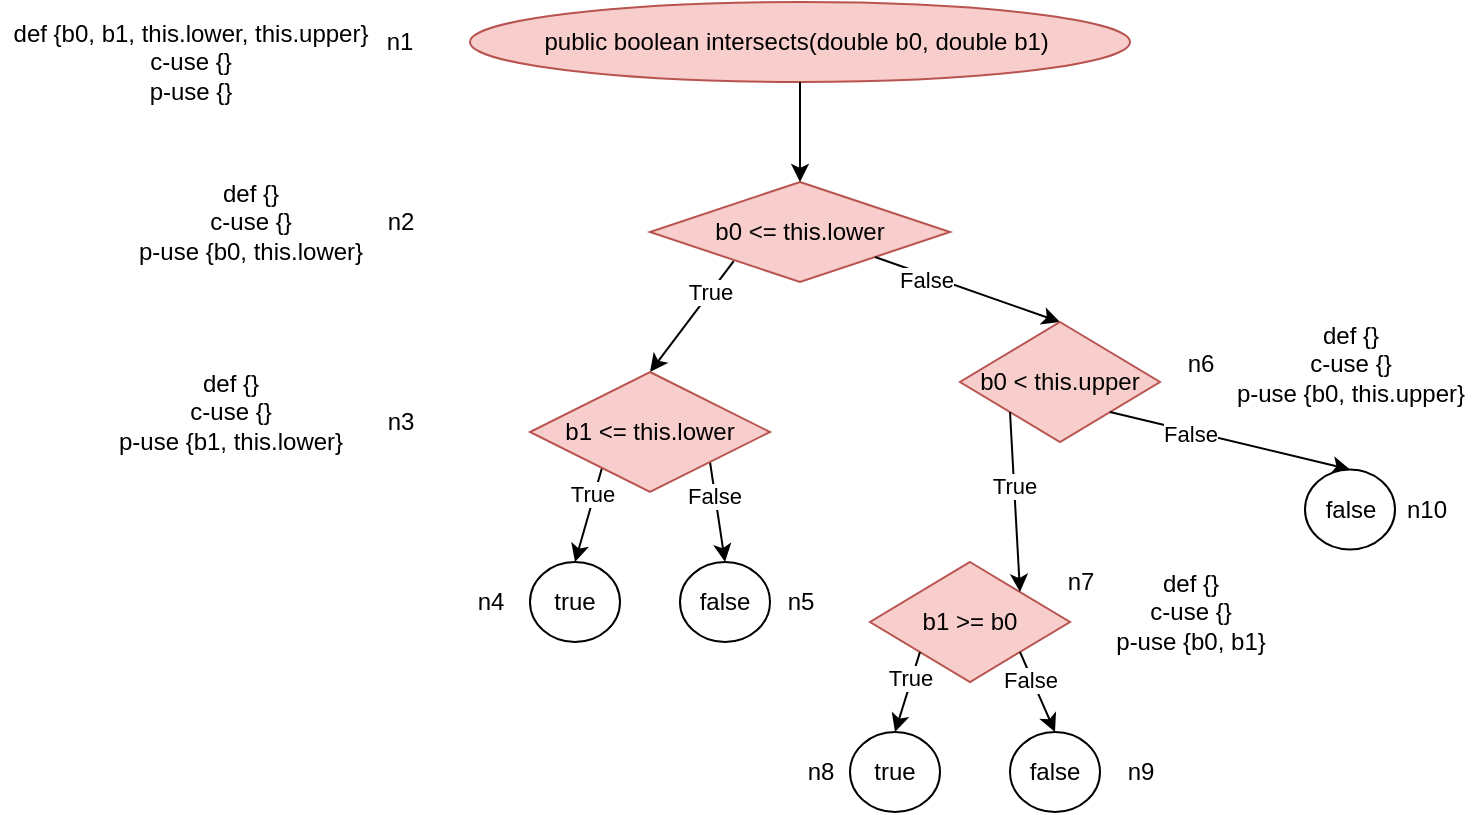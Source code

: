 <mxfile version="16.6.7" type="device"><diagram id="--KCvGx-Ia18575xbSpm" name="Page-1"><mxGraphModel dx="1831" dy="548" grid="1" gridSize="10" guides="1" tooltips="1" connect="1" arrows="1" fold="1" page="1" pageScale="1" pageWidth="850" pageHeight="1100" math="0" shadow="0"><root><mxCell id="0"/><mxCell id="1" parent="0"/><mxCell id="58Ba9NHIWLO32c7gdOqQ-1" value="&lt;div&gt;public boolean intersects(double b0, double b1)&amp;nbsp;&lt;/div&gt;" style="ellipse;whiteSpace=wrap;html=1;fillColor=#f8cecc;strokeColor=#b85450;" parent="1" vertex="1"><mxGeometry x="230" y="140" width="330" height="40" as="geometry"/></mxCell><mxCell id="58Ba9NHIWLO32c7gdOqQ-2" value="b0 &amp;lt;= this.lower" style="rhombus;whiteSpace=wrap;html=1;fillColor=#f8cecc;strokeColor=#b85450;" parent="1" vertex="1"><mxGeometry x="320" y="230" width="150" height="50" as="geometry"/></mxCell><mxCell id="58Ba9NHIWLO32c7gdOqQ-5" value="" style="endArrow=classic;html=1;rounded=0;entryX=0.5;entryY=0;entryDx=0;entryDy=0;exitX=0.279;exitY=0.791;exitDx=0;exitDy=0;exitPerimeter=0;" parent="1" source="58Ba9NHIWLO32c7gdOqQ-2" target="btHshpHslYEU5OIGXJCy-11" edge="1"><mxGeometry width="50" height="50" relative="1" as="geometry"><mxPoint x="380" y="340" as="sourcePoint"/><mxPoint x="315" y="330.0" as="targetPoint"/></mxGeometry></mxCell><mxCell id="58Ba9NHIWLO32c7gdOqQ-6" value="True" style="edgeLabel;html=1;align=center;verticalAlign=middle;resizable=0;points=[];" parent="58Ba9NHIWLO32c7gdOqQ-5" vertex="1" connectable="0"><mxGeometry x="-0.437" y="-1" relative="1" as="geometry"><mxPoint as="offset"/></mxGeometry></mxCell><mxCell id="58Ba9NHIWLO32c7gdOqQ-8" value="" style="endArrow=classic;html=1;rounded=0;entryX=0.5;entryY=0;entryDx=0;entryDy=0;exitX=1;exitY=1;exitDx=0;exitDy=0;" parent="1" source="58Ba9NHIWLO32c7gdOqQ-2" target="btHshpHslYEU5OIGXJCy-15" edge="1"><mxGeometry width="50" height="50" relative="1" as="geometry"><mxPoint x="380" y="340" as="sourcePoint"/><mxPoint x="495" y="330" as="targetPoint"/></mxGeometry></mxCell><mxCell id="58Ba9NHIWLO32c7gdOqQ-9" value="False" style="edgeLabel;html=1;align=center;verticalAlign=middle;resizable=0;points=[];" parent="58Ba9NHIWLO32c7gdOqQ-8" vertex="1" connectable="0"><mxGeometry x="-0.442" y="-2" relative="1" as="geometry"><mxPoint as="offset"/></mxGeometry></mxCell><mxCell id="58Ba9NHIWLO32c7gdOqQ-10" value="" style="endArrow=classic;html=1;rounded=0;entryX=0.5;entryY=0;entryDx=0;entryDy=0;exitX=0.5;exitY=1;exitDx=0;exitDy=0;" parent="1" source="58Ba9NHIWLO32c7gdOqQ-1" target="58Ba9NHIWLO32c7gdOqQ-2" edge="1"><mxGeometry width="50" height="50" relative="1" as="geometry"><mxPoint x="380" y="340" as="sourcePoint"/><mxPoint x="430" y="290" as="targetPoint"/></mxGeometry></mxCell><mxCell id="58Ba9NHIWLO32c7gdOqQ-11" value="n1" style="text;html=1;strokeColor=none;fillColor=none;align=center;verticalAlign=middle;whiteSpace=wrap;rounded=0;" parent="1" vertex="1"><mxGeometry x="165" y="145" width="60" height="30" as="geometry"/></mxCell><mxCell id="58Ba9NHIWLO32c7gdOqQ-12" value="n2" style="text;html=1;align=center;verticalAlign=middle;resizable=0;points=[];autosize=1;strokeColor=none;fillColor=none;" parent="1" vertex="1"><mxGeometry x="180" y="240" width="30" height="20" as="geometry"/></mxCell><mxCell id="58Ba9NHIWLO32c7gdOqQ-13" value="n3" style="text;html=1;align=center;verticalAlign=middle;resizable=0;points=[];autosize=1;strokeColor=none;fillColor=none;" parent="1" vertex="1"><mxGeometry x="180" y="340" width="30" height="20" as="geometry"/></mxCell><mxCell id="58Ba9NHIWLO32c7gdOqQ-14" value="n6" style="text;html=1;align=center;verticalAlign=middle;resizable=0;points=[];autosize=1;strokeColor=none;fillColor=none;" parent="1" vertex="1"><mxGeometry x="580" y="311.25" width="30" height="20" as="geometry"/></mxCell><mxCell id="58Ba9NHIWLO32c7gdOqQ-15" value="def {b0, b1, this.lower, this.upper}&lt;br&gt;c-use {}&lt;br&gt;p-use {}" style="text;html=1;align=center;verticalAlign=middle;resizable=0;points=[];autosize=1;strokeColor=none;fillColor=none;" parent="1" vertex="1"><mxGeometry x="-5" y="145" width="190" height="50" as="geometry"/></mxCell><mxCell id="58Ba9NHIWLO32c7gdOqQ-16" value="def {}&lt;br&gt;c-use {}&lt;br&gt;p-use {b0, this.lower}" style="text;html=1;align=center;verticalAlign=middle;resizable=0;points=[];autosize=1;strokeColor=none;fillColor=none;" parent="1" vertex="1"><mxGeometry x="55" y="225" width="130" height="50" as="geometry"/></mxCell><mxCell id="58Ba9NHIWLO32c7gdOqQ-17" value="&lt;span style=&quot;font-weight: normal&quot;&gt;def {}&lt;br&gt;c-use {}&lt;br&gt;p-use {b1, this.lower}&lt;/span&gt;" style="text;html=1;align=center;verticalAlign=middle;resizable=0;points=[];autosize=1;strokeColor=none;fillColor=none;fontStyle=1" parent="1" vertex="1"><mxGeometry x="45" y="320" width="130" height="50" as="geometry"/></mxCell><mxCell id="58Ba9NHIWLO32c7gdOqQ-18" value="&lt;span style=&quot;font-weight: normal&quot;&gt;def {}&lt;br&gt;c-use {}&lt;br&gt;p-use {b0, this.upper}&lt;/span&gt;" style="text;html=1;align=center;verticalAlign=middle;resizable=0;points=[];autosize=1;strokeColor=none;fillColor=none;fontStyle=1" parent="1" vertex="1"><mxGeometry x="605" y="296.25" width="130" height="50" as="geometry"/></mxCell><mxCell id="btHshpHslYEU5OIGXJCy-5" value="" style="endArrow=classic;html=1;rounded=0;exitX=0.279;exitY=0.791;exitDx=0;exitDy=0;exitPerimeter=0;entryX=0.5;entryY=0;entryDx=0;entryDy=0;" parent="1" target="btHshpHslYEU5OIGXJCy-14" edge="1"><mxGeometry width="50" height="50" relative="1" as="geometry"><mxPoint x="296.85" y="370.0" as="sourcePoint"/><mxPoint x="260" y="420" as="targetPoint"/></mxGeometry></mxCell><mxCell id="btHshpHslYEU5OIGXJCy-24" value="True" style="edgeLabel;html=1;align=center;verticalAlign=middle;resizable=0;points=[];" parent="btHshpHslYEU5OIGXJCy-5" vertex="1" connectable="0"><mxGeometry x="-0.348" y="-1" relative="1" as="geometry"><mxPoint as="offset"/></mxGeometry></mxCell><mxCell id="btHshpHslYEU5OIGXJCy-9" value="" style="endArrow=classic;html=1;rounded=0;exitX=1;exitY=1;exitDx=0;exitDy=0;entryX=0.5;entryY=0;entryDx=0;entryDy=0;" parent="1" source="btHshpHslYEU5OIGXJCy-11" target="btHshpHslYEU5OIGXJCy-17" edge="1"><mxGeometry width="50" height="50" relative="1" as="geometry"><mxPoint x="390" y="385" as="sourcePoint"/><mxPoint x="390" y="410" as="targetPoint"/></mxGeometry></mxCell><mxCell id="btHshpHslYEU5OIGXJCy-25" value="False" style="edgeLabel;html=1;align=center;verticalAlign=middle;resizable=0;points=[];" parent="btHshpHslYEU5OIGXJCy-9" vertex="1" connectable="0"><mxGeometry x="-0.332" y="-1" relative="1" as="geometry"><mxPoint as="offset"/></mxGeometry></mxCell><mxCell id="btHshpHslYEU5OIGXJCy-11" value="&lt;span&gt;b1 &amp;lt;= this.lower&lt;/span&gt;" style="rhombus;whiteSpace=wrap;html=1;fillColor=#f8cecc;strokeColor=#b85450;" parent="1" vertex="1"><mxGeometry x="260" y="325" width="120" height="60" as="geometry"/></mxCell><mxCell id="btHshpHslYEU5OIGXJCy-14" value="true" style="ellipse;whiteSpace=wrap;html=1;" parent="1" vertex="1"><mxGeometry x="260" y="420" width="45" height="40" as="geometry"/></mxCell><mxCell id="btHshpHslYEU5OIGXJCy-15" value="b0 &amp;lt; this.upper" style="rhombus;whiteSpace=wrap;html=1;fillColor=#f8cecc;strokeColor=#b85450;" parent="1" vertex="1"><mxGeometry x="475" y="300" width="100" height="60" as="geometry"/></mxCell><mxCell id="btHshpHslYEU5OIGXJCy-17" value="false" style="ellipse;whiteSpace=wrap;html=1;" parent="1" vertex="1"><mxGeometry x="335" y="420" width="45" height="40" as="geometry"/></mxCell><mxCell id="btHshpHslYEU5OIGXJCy-23" value="b1 &amp;gt;= b0" style="rhombus;whiteSpace=wrap;html=1;fillColor=#f8cecc;strokeColor=#b85450;" parent="1" vertex="1"><mxGeometry x="430" y="420" width="100" height="60" as="geometry"/></mxCell><mxCell id="btHshpHslYEU5OIGXJCy-26" value="" style="endArrow=classic;html=1;rounded=0;entryX=1;entryY=0;entryDx=0;entryDy=0;exitX=0;exitY=1;exitDx=0;exitDy=0;" parent="1" source="btHshpHslYEU5OIGXJCy-15" target="btHshpHslYEU5OIGXJCy-23" edge="1"><mxGeometry width="50" height="50" relative="1" as="geometry"><mxPoint x="500" y="490" as="sourcePoint"/><mxPoint x="550" y="440" as="targetPoint"/></mxGeometry></mxCell><mxCell id="btHshpHslYEU5OIGXJCy-46" value="True" style="edgeLabel;html=1;align=center;verticalAlign=middle;resizable=0;points=[];" parent="btHshpHslYEU5OIGXJCy-26" vertex="1" connectable="0"><mxGeometry x="-0.178" relative="1" as="geometry"><mxPoint as="offset"/></mxGeometry></mxCell><mxCell id="btHshpHslYEU5OIGXJCy-27" value="" style="endArrow=classic;html=1;rounded=0;exitX=0;exitY=1;exitDx=0;exitDy=0;entryX=0.5;entryY=0;entryDx=0;entryDy=0;" parent="1" source="btHshpHslYEU5OIGXJCy-23" target="btHshpHslYEU5OIGXJCy-29" edge="1"><mxGeometry width="50" height="50" relative="1" as="geometry"><mxPoint x="436.85" y="465" as="sourcePoint"/><mxPoint x="400" y="515" as="targetPoint"/></mxGeometry></mxCell><mxCell id="btHshpHslYEU5OIGXJCy-28" value="True" style="edgeLabel;html=1;align=center;verticalAlign=middle;resizable=0;points=[];" parent="btHshpHslYEU5OIGXJCy-27" vertex="1" connectable="0"><mxGeometry x="-0.348" y="-1" relative="1" as="geometry"><mxPoint as="offset"/></mxGeometry></mxCell><mxCell id="btHshpHslYEU5OIGXJCy-29" value="true" style="ellipse;whiteSpace=wrap;html=1;" parent="1" vertex="1"><mxGeometry x="420" y="505" width="45" height="40" as="geometry"/></mxCell><mxCell id="btHshpHslYEU5OIGXJCy-31" value="" style="endArrow=classic;html=1;rounded=0;exitX=1;exitY=1;exitDx=0;exitDy=0;entryX=0.5;entryY=0;entryDx=0;entryDy=0;" parent="1" source="btHshpHslYEU5OIGXJCy-23" target="btHshpHslYEU5OIGXJCy-33" edge="1"><mxGeometry width="50" height="50" relative="1" as="geometry"><mxPoint x="500" y="475" as="sourcePoint"/><mxPoint x="540" y="515" as="targetPoint"/></mxGeometry></mxCell><mxCell id="btHshpHslYEU5OIGXJCy-32" value="False" style="edgeLabel;html=1;align=center;verticalAlign=middle;resizable=0;points=[];" parent="btHshpHslYEU5OIGXJCy-31" vertex="1" connectable="0"><mxGeometry x="-0.332" y="-1" relative="1" as="geometry"><mxPoint as="offset"/></mxGeometry></mxCell><mxCell id="btHshpHslYEU5OIGXJCy-33" value="false" style="ellipse;whiteSpace=wrap;html=1;" parent="1" vertex="1"><mxGeometry x="500" y="505" width="45" height="40" as="geometry"/></mxCell><mxCell id="btHshpHslYEU5OIGXJCy-34" value="" style="endArrow=classic;html=1;rounded=0;exitX=1;exitY=1;exitDx=0;exitDy=0;entryX=0.5;entryY=0;entryDx=0;entryDy=0;" parent="1" source="btHshpHslYEU5OIGXJCy-15" target="btHshpHslYEU5OIGXJCy-36" edge="1"><mxGeometry width="50" height="50" relative="1" as="geometry"><mxPoint x="620" y="382.5" as="sourcePoint"/><mxPoint x="660" y="422.5" as="targetPoint"/></mxGeometry></mxCell><mxCell id="btHshpHslYEU5OIGXJCy-35" value="False" style="edgeLabel;html=1;align=center;verticalAlign=middle;resizable=0;points=[];" parent="btHshpHslYEU5OIGXJCy-34" vertex="1" connectable="0"><mxGeometry x="-0.332" y="-1" relative="1" as="geometry"><mxPoint as="offset"/></mxGeometry></mxCell><mxCell id="btHshpHslYEU5OIGXJCy-36" value="false" style="ellipse;whiteSpace=wrap;html=1;" parent="1" vertex="1"><mxGeometry x="647.5" y="373.75" width="45" height="40" as="geometry"/></mxCell><mxCell id="btHshpHslYEU5OIGXJCy-37" value="n10" style="text;html=1;align=center;verticalAlign=middle;resizable=0;points=[];autosize=1;strokeColor=none;fillColor=none;" parent="1" vertex="1"><mxGeometry x="687.5" y="383.75" width="40" height="20" as="geometry"/></mxCell><mxCell id="btHshpHslYEU5OIGXJCy-38" value="&lt;span style=&quot;font-weight: normal&quot;&gt;def {}&lt;br&gt;c-use {}&lt;br&gt;p-use {b0, b1}&lt;/span&gt;" style="text;html=1;align=center;verticalAlign=middle;resizable=0;points=[];autosize=1;strokeColor=none;fillColor=none;fontStyle=1" parent="1" vertex="1"><mxGeometry x="545" y="420" width="90" height="50" as="geometry"/></mxCell><mxCell id="btHshpHslYEU5OIGXJCy-40" value="n5" style="text;html=1;align=center;verticalAlign=middle;resizable=0;points=[];autosize=1;strokeColor=none;fillColor=none;" parent="1" vertex="1"><mxGeometry x="380" y="430" width="30" height="20" as="geometry"/></mxCell><mxCell id="btHshpHslYEU5OIGXJCy-41" value="n4" style="text;html=1;align=center;verticalAlign=middle;resizable=0;points=[];autosize=1;strokeColor=none;fillColor=none;" parent="1" vertex="1"><mxGeometry x="225" y="430" width="30" height="20" as="geometry"/></mxCell><mxCell id="btHshpHslYEU5OIGXJCy-42" value="n7" style="text;html=1;align=center;verticalAlign=middle;resizable=0;points=[];autosize=1;strokeColor=none;fillColor=none;" parent="1" vertex="1"><mxGeometry x="520" y="420" width="30" height="20" as="geometry"/></mxCell><mxCell id="btHshpHslYEU5OIGXJCy-43" value="n8" style="text;html=1;align=center;verticalAlign=middle;resizable=0;points=[];autosize=1;strokeColor=none;fillColor=none;" parent="1" vertex="1"><mxGeometry x="390" y="515" width="30" height="20" as="geometry"/></mxCell><mxCell id="btHshpHslYEU5OIGXJCy-44" value="n9" style="text;html=1;align=center;verticalAlign=middle;resizable=0;points=[];autosize=1;strokeColor=none;fillColor=none;" parent="1" vertex="1"><mxGeometry x="550" y="515" width="30" height="20" as="geometry"/></mxCell></root></mxGraphModel></diagram></mxfile>